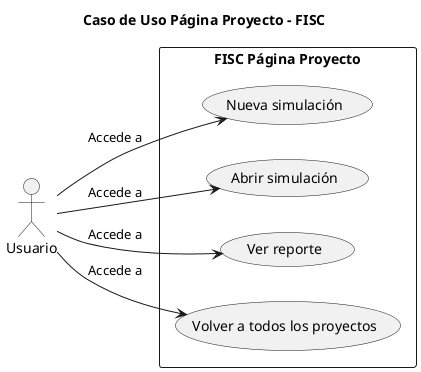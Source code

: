 @startuml

title Caso de Uso Página Proyecto - FISC

left to right direction

actor Usuario as user2

rectangle "FISC Página Proyecto" {
  usecase "Nueva simulación" as nueva
  usecase "Abrir simulación" as abrir
  usecase "Ver reporte" as reportes
  usecase "Volver a todos los proyectos" as proyect
}
  user2 --> nueva : "Accede a"
  user2 --> abrir : "Accede a"
  user2 --> reportes : "Accede a"
  user2 --> proyect : "Accede a"

@enduml